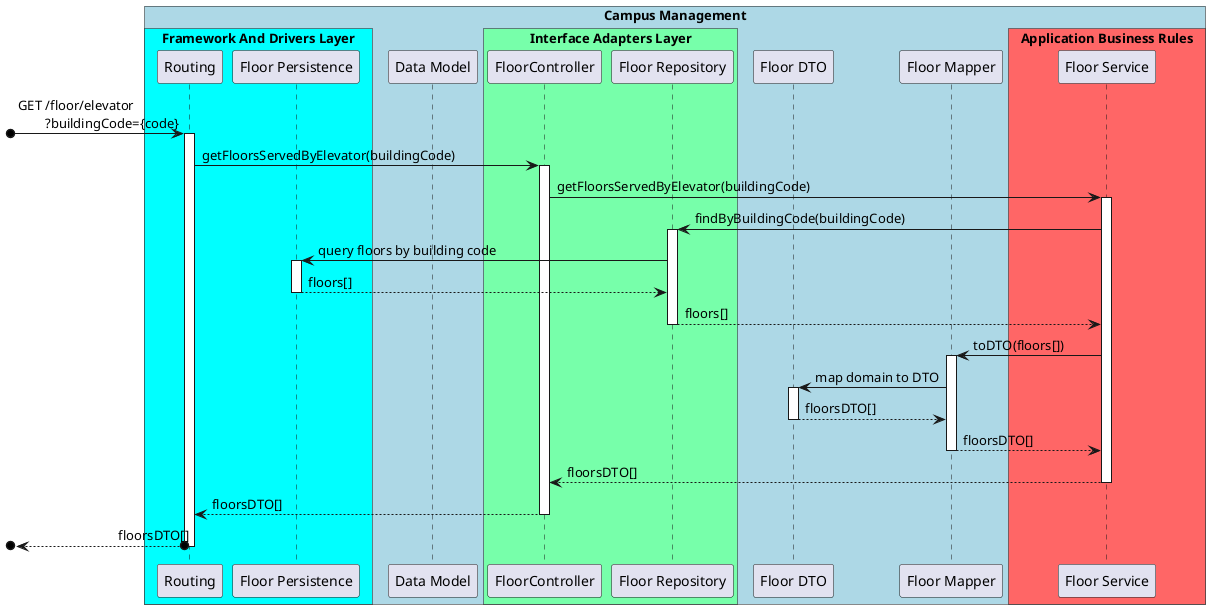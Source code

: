 @startuml SD Lv3

!pragma teoz true

box "Campus Management" #LightBlue

    box "Framework And Drivers Layer" #00ffff
        participant Routing
        participant "Floor Persistence" as Persistence
    end box

    participant "Data Model" as Data
    box "Interface Adapters Layer" #77ffaa
        participant FloorController as Controller
        participant "Floor Repository" as Repository
    end box

    participant "Floor DTO" as FloorDTO
    participant "Floor Mapper" as FloorMapper
    box "Application Business Rules" #ff6666
        participant "Floor Service" as FloorService
    end box
end box

[o-> Routing : GET /floor/elevator\n\t?buildingCode={code}
activate Routing

    Routing -> Controller : getFloorsServedByElevator(buildingCode)
    activate Controller

        Controller -> FloorService : getFloorsServedByElevator(buildingCode)
        activate FloorService
        
            FloorService -> Repository : findByBuildingCode(buildingCode)
            activate Repository

                Repository -> Persistence : query floors by building code
                activate Persistence

                Persistence --> Repository : floors[]
                deactivate Persistence

            Repository --> FloorService : floors[]
            deactivate Repository

            FloorService -> FloorMapper : toDTO(floors[])
            activate FloorMapper
            
                FloorMapper -> FloorDTO : map domain to DTO
                activate FloorDTO

                FloorDTO --> FloorMapper : floorsDTO[]
                deactivate FloorDTO

            FloorMapper --> FloorService : floorsDTO[]
            deactivate FloorMapper

        FloorService --> Controller : floorsDTO[]
        deactivate FloorService

    Controller --> Routing : floorsDTO[]
    deactivate Controller

[o<--o Routing : floorsDTO[]
deactivate Routing

@enduml
